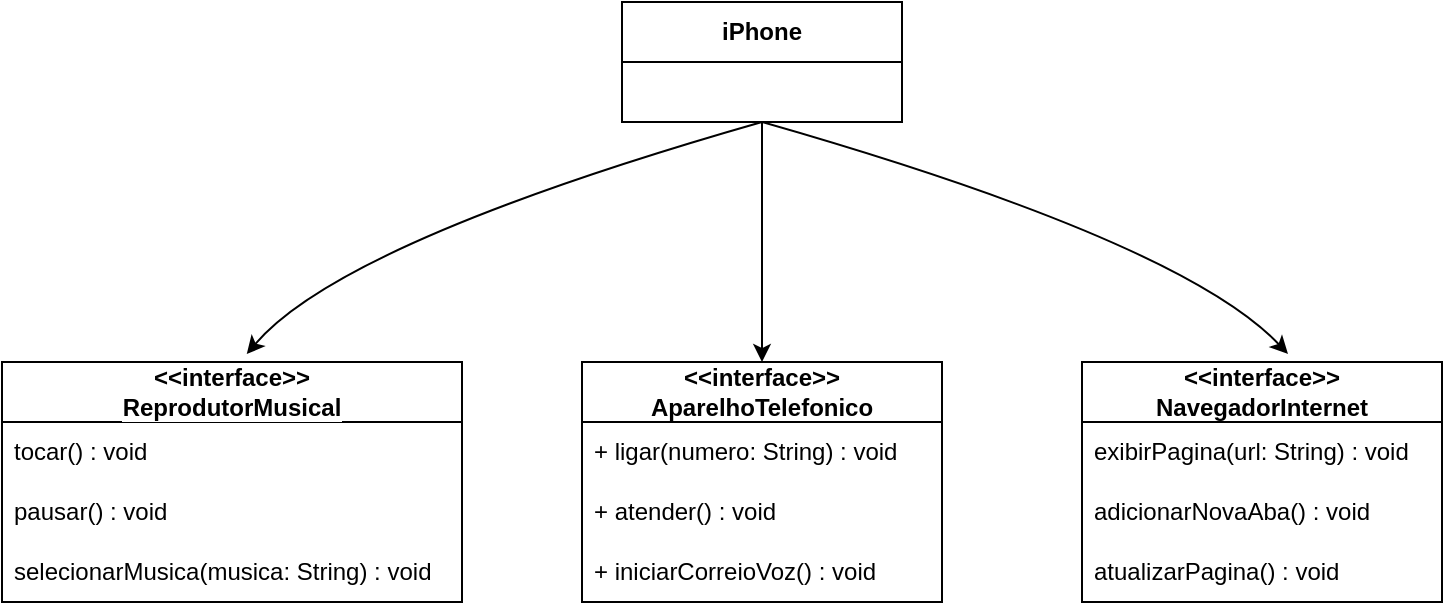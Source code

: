 <mxfile version="24.5.4" type="device">
  <diagram name="Página-1" id="e7XSrPLQd7i6q2qQ6bVX">
    <mxGraphModel dx="1050" dy="538" grid="1" gridSize="10" guides="1" tooltips="1" connect="1" arrows="1" fold="1" page="1" pageScale="1" pageWidth="827" pageHeight="1169" math="0" shadow="0">
      <root>
        <mxCell id="0" />
        <mxCell id="1" parent="0" />
        <mxCell id="loB9rQZQLurRFxE9K985-1" value="&lt;div&gt;&amp;lt;&amp;lt;interface&amp;gt;&amp;gt;&lt;br&gt;&lt;/div&gt;&lt;div&gt;AparelhoTelefonico&lt;/div&gt;" style="swimlane;fontStyle=1;childLayout=stackLayout;horizontal=1;startSize=30;horizontalStack=0;resizeParent=1;resizeParentMax=0;resizeLast=0;collapsible=1;marginBottom=0;whiteSpace=wrap;html=1;" vertex="1" parent="1">
          <mxGeometry x="340" y="220" width="180" height="120" as="geometry" />
        </mxCell>
        <mxCell id="loB9rQZQLurRFxE9K985-2" value="+ ligar(numero: String) : void" style="text;strokeColor=none;fillColor=none;align=left;verticalAlign=middle;spacingLeft=4;spacingRight=4;overflow=hidden;points=[[0,0.5],[1,0.5]];portConstraint=eastwest;rotatable=0;whiteSpace=wrap;html=1;" vertex="1" parent="loB9rQZQLurRFxE9K985-1">
          <mxGeometry y="30" width="180" height="30" as="geometry" />
        </mxCell>
        <mxCell id="loB9rQZQLurRFxE9K985-3" value="+ atender() : void" style="text;strokeColor=none;fillColor=none;align=left;verticalAlign=middle;spacingLeft=4;spacingRight=4;overflow=hidden;points=[[0,0.5],[1,0.5]];portConstraint=eastwest;rotatable=0;whiteSpace=wrap;html=1;" vertex="1" parent="loB9rQZQLurRFxE9K985-1">
          <mxGeometry y="60" width="180" height="30" as="geometry" />
        </mxCell>
        <mxCell id="loB9rQZQLurRFxE9K985-4" value="+ iniciarCorreioVoz() : void" style="text;strokeColor=none;fillColor=none;align=left;verticalAlign=middle;spacingLeft=4;spacingRight=4;overflow=hidden;points=[[0,0.5],[1,0.5]];portConstraint=eastwest;rotatable=0;whiteSpace=wrap;html=1;" vertex="1" parent="loB9rQZQLurRFxE9K985-1">
          <mxGeometry y="90" width="180" height="30" as="geometry" />
        </mxCell>
        <mxCell id="loB9rQZQLurRFxE9K985-5" value="&lt;div&gt;&amp;lt;&amp;lt;interface&amp;gt;&amp;gt;&lt;/div&gt;&lt;div&gt;ReprodutorMusical&lt;br&gt;&lt;/div&gt;" style="swimlane;fontStyle=1;childLayout=stackLayout;horizontal=1;startSize=30;horizontalStack=0;resizeParent=1;resizeParentMax=0;resizeLast=0;collapsible=1;marginBottom=0;whiteSpace=wrap;html=1;labelBackgroundColor=#FFFFFF;" vertex="1" parent="1">
          <mxGeometry x="50" y="220" width="230" height="120" as="geometry" />
        </mxCell>
        <mxCell id="loB9rQZQLurRFxE9K985-6" value="tocar() : void" style="text;strokeColor=none;fillColor=none;align=left;verticalAlign=middle;spacingLeft=4;spacingRight=4;overflow=hidden;points=[[0,0.5],[1,0.5]];portConstraint=eastwest;rotatable=0;whiteSpace=wrap;html=1;labelBackgroundColor=none;" vertex="1" parent="loB9rQZQLurRFxE9K985-5">
          <mxGeometry y="30" width="230" height="30" as="geometry" />
        </mxCell>
        <mxCell id="loB9rQZQLurRFxE9K985-7" value="pausar() : void" style="text;strokeColor=none;fillColor=none;align=left;verticalAlign=middle;spacingLeft=4;spacingRight=4;overflow=hidden;points=[[0,0.5],[1,0.5]];portConstraint=eastwest;rotatable=0;whiteSpace=wrap;html=1;labelBackgroundColor=none;" vertex="1" parent="loB9rQZQLurRFxE9K985-5">
          <mxGeometry y="60" width="230" height="30" as="geometry" />
        </mxCell>
        <mxCell id="loB9rQZQLurRFxE9K985-8" value="selecionarMusica(musica: String) : void" style="text;strokeColor=none;fillColor=none;align=left;verticalAlign=middle;spacingLeft=4;spacingRight=4;overflow=hidden;points=[[0,0.5],[1,0.5]];portConstraint=eastwest;rotatable=0;whiteSpace=wrap;html=1;labelBackgroundColor=none;" vertex="1" parent="loB9rQZQLurRFxE9K985-5">
          <mxGeometry y="90" width="230" height="30" as="geometry" />
        </mxCell>
        <mxCell id="loB9rQZQLurRFxE9K985-9" value="&lt;div&gt;&amp;lt;&amp;lt;interface&amp;gt;&amp;gt;&lt;br&gt;&lt;/div&gt;&lt;div&gt;NavegadorInternet&lt;/div&gt;" style="swimlane;fontStyle=1;childLayout=stackLayout;horizontal=1;startSize=30;horizontalStack=0;resizeParent=1;resizeParentMax=0;resizeLast=0;collapsible=1;marginBottom=0;whiteSpace=wrap;html=1;" vertex="1" parent="1">
          <mxGeometry x="590" y="220" width="180" height="120" as="geometry" />
        </mxCell>
        <mxCell id="loB9rQZQLurRFxE9K985-10" value="exibirPagina(url: String) : void" style="text;strokeColor=none;fillColor=none;align=left;verticalAlign=middle;spacingLeft=4;spacingRight=4;overflow=hidden;points=[[0,0.5],[1,0.5]];portConstraint=eastwest;rotatable=0;whiteSpace=wrap;html=1;" vertex="1" parent="loB9rQZQLurRFxE9K985-9">
          <mxGeometry y="30" width="180" height="30" as="geometry" />
        </mxCell>
        <mxCell id="loB9rQZQLurRFxE9K985-11" value="adicionarNovaAba() : void" style="text;strokeColor=none;fillColor=none;align=left;verticalAlign=middle;spacingLeft=4;spacingRight=4;overflow=hidden;points=[[0,0.5],[1,0.5]];portConstraint=eastwest;rotatable=0;whiteSpace=wrap;html=1;" vertex="1" parent="loB9rQZQLurRFxE9K985-9">
          <mxGeometry y="60" width="180" height="30" as="geometry" />
        </mxCell>
        <mxCell id="loB9rQZQLurRFxE9K985-12" value="atualizarPagina() : void" style="text;strokeColor=none;fillColor=none;align=left;verticalAlign=middle;spacingLeft=4;spacingRight=4;overflow=hidden;points=[[0,0.5],[1,0.5]];portConstraint=eastwest;rotatable=0;whiteSpace=wrap;html=1;" vertex="1" parent="loB9rQZQLurRFxE9K985-9">
          <mxGeometry y="90" width="180" height="30" as="geometry" />
        </mxCell>
        <mxCell id="loB9rQZQLurRFxE9K985-13" value="iPhone" style="swimlane;fontStyle=1;childLayout=stackLayout;horizontal=1;startSize=30;horizontalStack=0;resizeParent=1;resizeParentMax=0;resizeLast=0;collapsible=1;marginBottom=0;whiteSpace=wrap;html=1;labelBackgroundColor=#FFFFFF;" vertex="1" parent="1">
          <mxGeometry x="360" y="40" width="140" height="60" as="geometry" />
        </mxCell>
        <mxCell id="loB9rQZQLurRFxE9K985-19" value="" style="endArrow=classic;html=1;rounded=0;entryX=0.5;entryY=0;entryDx=0;entryDy=0;" edge="1" parent="1" target="loB9rQZQLurRFxE9K985-1">
          <mxGeometry width="50" height="50" relative="1" as="geometry">
            <mxPoint x="430" y="100" as="sourcePoint" />
            <mxPoint x="180" y="240" as="targetPoint" />
          </mxGeometry>
        </mxCell>
        <mxCell id="loB9rQZQLurRFxE9K985-20" value="" style="curved=1;endArrow=classic;html=1;rounded=0;exitX=0.5;exitY=1;exitDx=0;exitDy=0;entryX=0.532;entryY=-0.033;entryDx=0;entryDy=0;entryPerimeter=0;" edge="1" parent="1" source="loB9rQZQLurRFxE9K985-13" target="loB9rQZQLurRFxE9K985-5">
          <mxGeometry width="50" height="50" relative="1" as="geometry">
            <mxPoint x="240" y="160" as="sourcePoint" />
            <mxPoint x="290" y="110" as="targetPoint" />
            <Array as="points">
              <mxPoint x="220" y="160" />
            </Array>
          </mxGeometry>
        </mxCell>
        <mxCell id="loB9rQZQLurRFxE9K985-21" value="" style="curved=1;endArrow=classic;html=1;rounded=0;exitX=0.5;exitY=1;exitDx=0;exitDy=0;entryX=0.532;entryY=-0.033;entryDx=0;entryDy=0;entryPerimeter=0;" edge="1" parent="1">
          <mxGeometry width="50" height="50" relative="1" as="geometry">
            <mxPoint x="430" y="100" as="sourcePoint" />
            <mxPoint x="693" y="216" as="targetPoint" />
            <Array as="points">
              <mxPoint x="640" y="160" />
            </Array>
          </mxGeometry>
        </mxCell>
      </root>
    </mxGraphModel>
  </diagram>
</mxfile>

